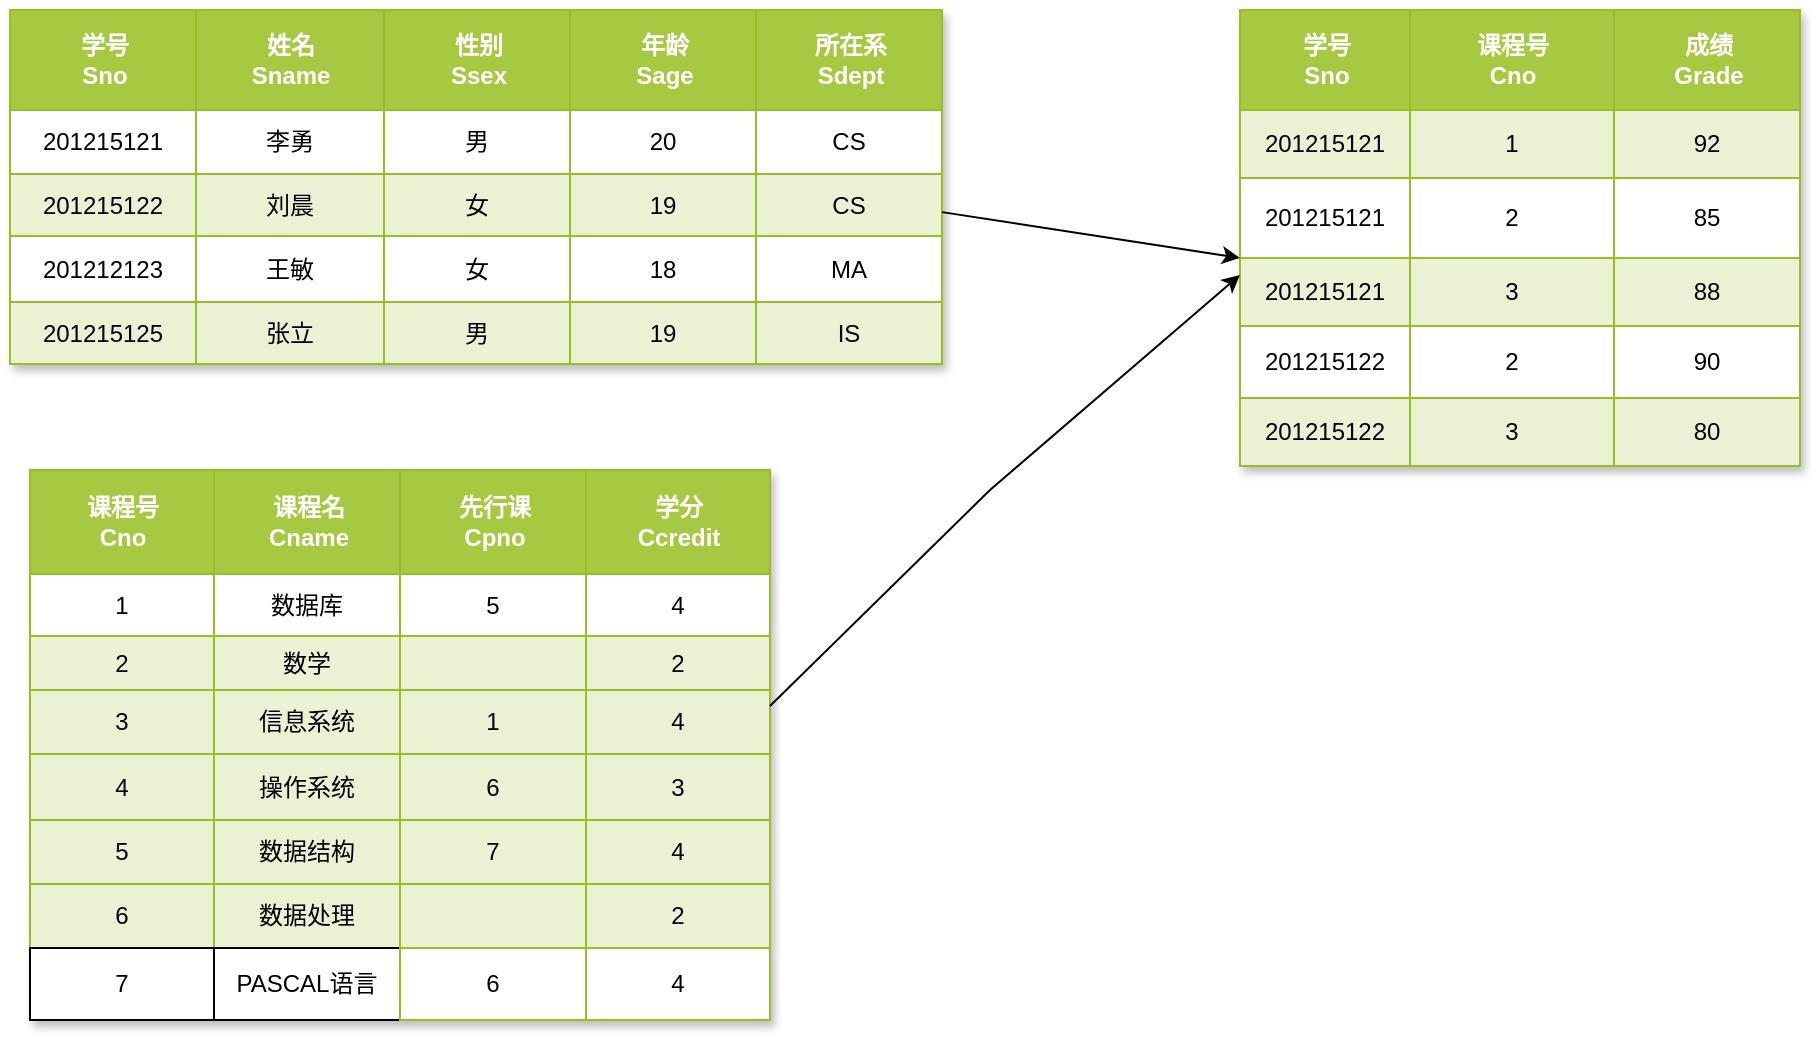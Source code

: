 <mxfile version="20.8.23" type="github">
  <diagram id="R2lEEEUBdFMjLlhIrx00" name="Page-1">
    <mxGraphModel dx="1688" dy="560" grid="1" gridSize="10" guides="1" tooltips="1" connect="1" arrows="1" fold="1" page="1" pageScale="1" pageWidth="850" pageHeight="1100" math="0" shadow="0" extFonts="Permanent Marker^https://fonts.googleapis.com/css?family=Permanent+Marker">
      <root>
        <mxCell id="0" />
        <mxCell id="1" parent="0" />
        <mxCell id="wW7LY3y4CDmuFLGHlZAy-274" value="Assets" style="childLayout=tableLayout;recursiveResize=0;strokeColor=#98bf21;fillColor=#A7C942;shadow=1;" vertex="1" parent="1">
          <mxGeometry x="-330" y="100" width="466" height="177" as="geometry" />
        </mxCell>
        <mxCell id="wW7LY3y4CDmuFLGHlZAy-275" style="shape=tableRow;horizontal=0;startSize=0;swimlaneHead=0;swimlaneBody=0;top=0;left=0;bottom=0;right=0;dropTarget=0;collapsible=0;recursiveResize=0;expand=0;fontStyle=0;strokeColor=inherit;fillColor=#ffffff;" vertex="1" parent="wW7LY3y4CDmuFLGHlZAy-274">
          <mxGeometry width="466" height="50" as="geometry" />
        </mxCell>
        <mxCell id="wW7LY3y4CDmuFLGHlZAy-276" value="学号&lt;br&gt;Sno" style="connectable=0;recursiveResize=0;strokeColor=inherit;fillColor=#A7C942;align=center;fontStyle=1;fontColor=#FFFFFF;html=1;" vertex="1" parent="wW7LY3y4CDmuFLGHlZAy-275">
          <mxGeometry width="93" height="50" as="geometry">
            <mxRectangle width="93" height="50" as="alternateBounds" />
          </mxGeometry>
        </mxCell>
        <mxCell id="wW7LY3y4CDmuFLGHlZAy-277" value="姓名&lt;br&gt;Sname" style="connectable=0;recursiveResize=0;strokeColor=inherit;fillColor=#A7C942;align=center;fontStyle=1;fontColor=#FFFFFF;html=1;" vertex="1" parent="wW7LY3y4CDmuFLGHlZAy-275">
          <mxGeometry x="93" width="94" height="50" as="geometry">
            <mxRectangle width="94" height="50" as="alternateBounds" />
          </mxGeometry>
        </mxCell>
        <mxCell id="wW7LY3y4CDmuFLGHlZAy-278" value="性别&lt;br&gt;Ssex" style="connectable=0;recursiveResize=0;strokeColor=inherit;fillColor=#A7C942;align=center;fontStyle=1;fontColor=#FFFFFF;html=1;" vertex="1" parent="wW7LY3y4CDmuFLGHlZAy-275">
          <mxGeometry x="187" width="93" height="50" as="geometry">
            <mxRectangle width="93" height="50" as="alternateBounds" />
          </mxGeometry>
        </mxCell>
        <mxCell id="wW7LY3y4CDmuFLGHlZAy-295" value="年龄&lt;br&gt;Sage" style="connectable=0;recursiveResize=0;strokeColor=inherit;fillColor=#A7C942;align=center;fontStyle=1;fontColor=#FFFFFF;html=1;" vertex="1" parent="wW7LY3y4CDmuFLGHlZAy-275">
          <mxGeometry x="280" width="93" height="50" as="geometry">
            <mxRectangle width="93" height="50" as="alternateBounds" />
          </mxGeometry>
        </mxCell>
        <mxCell id="wW7LY3y4CDmuFLGHlZAy-300" value="所在系&lt;br&gt;Sdept" style="connectable=0;recursiveResize=0;strokeColor=inherit;fillColor=#A7C942;align=center;fontStyle=1;fontColor=#FFFFFF;html=1;" vertex="1" parent="wW7LY3y4CDmuFLGHlZAy-275">
          <mxGeometry x="373" width="93" height="50" as="geometry">
            <mxRectangle width="93" height="50" as="alternateBounds" />
          </mxGeometry>
        </mxCell>
        <mxCell id="wW7LY3y4CDmuFLGHlZAy-279" value="" style="shape=tableRow;horizontal=0;startSize=0;swimlaneHead=0;swimlaneBody=0;top=0;left=0;bottom=0;right=0;dropTarget=0;collapsible=0;recursiveResize=0;expand=0;fontStyle=0;strokeColor=inherit;fillColor=#ffffff;" vertex="1" parent="wW7LY3y4CDmuFLGHlZAy-274">
          <mxGeometry y="50" width="466" height="32" as="geometry" />
        </mxCell>
        <mxCell id="wW7LY3y4CDmuFLGHlZAy-280" value="201215121" style="connectable=0;recursiveResize=0;strokeColor=inherit;fillColor=inherit;align=center;whiteSpace=wrap;html=1;" vertex="1" parent="wW7LY3y4CDmuFLGHlZAy-279">
          <mxGeometry width="93" height="32" as="geometry">
            <mxRectangle width="93" height="32" as="alternateBounds" />
          </mxGeometry>
        </mxCell>
        <mxCell id="wW7LY3y4CDmuFLGHlZAy-281" value="李勇" style="connectable=0;recursiveResize=0;strokeColor=inherit;fillColor=inherit;align=center;whiteSpace=wrap;html=1;" vertex="1" parent="wW7LY3y4CDmuFLGHlZAy-279">
          <mxGeometry x="93" width="94" height="32" as="geometry">
            <mxRectangle width="94" height="32" as="alternateBounds" />
          </mxGeometry>
        </mxCell>
        <mxCell id="wW7LY3y4CDmuFLGHlZAy-282" value="男" style="connectable=0;recursiveResize=0;strokeColor=inherit;fillColor=inherit;align=center;whiteSpace=wrap;html=1;" vertex="1" parent="wW7LY3y4CDmuFLGHlZAy-279">
          <mxGeometry x="187" width="93" height="32" as="geometry">
            <mxRectangle width="93" height="32" as="alternateBounds" />
          </mxGeometry>
        </mxCell>
        <mxCell id="wW7LY3y4CDmuFLGHlZAy-296" value="20" style="connectable=0;recursiveResize=0;strokeColor=inherit;fillColor=inherit;align=center;whiteSpace=wrap;html=1;" vertex="1" parent="wW7LY3y4CDmuFLGHlZAy-279">
          <mxGeometry x="280" width="93" height="32" as="geometry">
            <mxRectangle width="93" height="32" as="alternateBounds" />
          </mxGeometry>
        </mxCell>
        <mxCell id="wW7LY3y4CDmuFLGHlZAy-301" value="CS" style="connectable=0;recursiveResize=0;strokeColor=inherit;fillColor=inherit;align=center;whiteSpace=wrap;html=1;" vertex="1" parent="wW7LY3y4CDmuFLGHlZAy-279">
          <mxGeometry x="373" width="93" height="32" as="geometry">
            <mxRectangle width="93" height="32" as="alternateBounds" />
          </mxGeometry>
        </mxCell>
        <mxCell id="wW7LY3y4CDmuFLGHlZAy-283" value="" style="shape=tableRow;horizontal=0;startSize=0;swimlaneHead=0;swimlaneBody=0;top=0;left=0;bottom=0;right=0;dropTarget=0;collapsible=0;recursiveResize=0;expand=0;fontStyle=1;strokeColor=inherit;fillColor=#EAF2D3;" vertex="1" parent="wW7LY3y4CDmuFLGHlZAy-274">
          <mxGeometry y="82" width="466" height="31" as="geometry" />
        </mxCell>
        <mxCell id="wW7LY3y4CDmuFLGHlZAy-284" value="201215122" style="connectable=0;recursiveResize=0;strokeColor=inherit;fillColor=inherit;whiteSpace=wrap;html=1;" vertex="1" parent="wW7LY3y4CDmuFLGHlZAy-283">
          <mxGeometry width="93" height="31" as="geometry">
            <mxRectangle width="93" height="31" as="alternateBounds" />
          </mxGeometry>
        </mxCell>
        <mxCell id="wW7LY3y4CDmuFLGHlZAy-285" value="刘晨" style="connectable=0;recursiveResize=0;strokeColor=inherit;fillColor=inherit;whiteSpace=wrap;html=1;" vertex="1" parent="wW7LY3y4CDmuFLGHlZAy-283">
          <mxGeometry x="93" width="94" height="31" as="geometry">
            <mxRectangle width="94" height="31" as="alternateBounds" />
          </mxGeometry>
        </mxCell>
        <mxCell id="wW7LY3y4CDmuFLGHlZAy-286" value="女" style="connectable=0;recursiveResize=0;strokeColor=inherit;fillColor=inherit;whiteSpace=wrap;html=1;" vertex="1" parent="wW7LY3y4CDmuFLGHlZAy-283">
          <mxGeometry x="187" width="93" height="31" as="geometry">
            <mxRectangle width="93" height="31" as="alternateBounds" />
          </mxGeometry>
        </mxCell>
        <mxCell id="wW7LY3y4CDmuFLGHlZAy-297" value="19" style="connectable=0;recursiveResize=0;strokeColor=inherit;fillColor=inherit;whiteSpace=wrap;html=1;" vertex="1" parent="wW7LY3y4CDmuFLGHlZAy-283">
          <mxGeometry x="280" width="93" height="31" as="geometry">
            <mxRectangle width="93" height="31" as="alternateBounds" />
          </mxGeometry>
        </mxCell>
        <mxCell id="wW7LY3y4CDmuFLGHlZAy-302" value="CS" style="connectable=0;recursiveResize=0;strokeColor=inherit;fillColor=inherit;whiteSpace=wrap;html=1;" vertex="1" parent="wW7LY3y4CDmuFLGHlZAy-283">
          <mxGeometry x="373" width="93" height="31" as="geometry">
            <mxRectangle width="93" height="31" as="alternateBounds" />
          </mxGeometry>
        </mxCell>
        <mxCell id="wW7LY3y4CDmuFLGHlZAy-287" value="" style="shape=tableRow;horizontal=0;startSize=0;swimlaneHead=0;swimlaneBody=0;top=0;left=0;bottom=0;right=0;dropTarget=0;collapsible=0;recursiveResize=0;expand=0;fontStyle=0;strokeColor=inherit;fillColor=#ffffff;" vertex="1" parent="wW7LY3y4CDmuFLGHlZAy-274">
          <mxGeometry y="113" width="466" height="33" as="geometry" />
        </mxCell>
        <mxCell id="wW7LY3y4CDmuFLGHlZAy-288" value="201212123" style="connectable=0;recursiveResize=0;strokeColor=inherit;fillColor=inherit;fontStyle=0;align=center;whiteSpace=wrap;html=1;" vertex="1" parent="wW7LY3y4CDmuFLGHlZAy-287">
          <mxGeometry width="93" height="33" as="geometry">
            <mxRectangle width="93" height="33" as="alternateBounds" />
          </mxGeometry>
        </mxCell>
        <mxCell id="wW7LY3y4CDmuFLGHlZAy-289" value="王敏" style="connectable=0;recursiveResize=0;strokeColor=inherit;fillColor=inherit;fontStyle=0;align=center;whiteSpace=wrap;html=1;" vertex="1" parent="wW7LY3y4CDmuFLGHlZAy-287">
          <mxGeometry x="93" width="94" height="33" as="geometry">
            <mxRectangle width="94" height="33" as="alternateBounds" />
          </mxGeometry>
        </mxCell>
        <mxCell id="wW7LY3y4CDmuFLGHlZAy-290" value="女" style="connectable=0;recursiveResize=0;strokeColor=inherit;fillColor=inherit;fontStyle=0;align=center;whiteSpace=wrap;html=1;" vertex="1" parent="wW7LY3y4CDmuFLGHlZAy-287">
          <mxGeometry x="187" width="93" height="33" as="geometry">
            <mxRectangle width="93" height="33" as="alternateBounds" />
          </mxGeometry>
        </mxCell>
        <mxCell id="wW7LY3y4CDmuFLGHlZAy-298" value="18" style="connectable=0;recursiveResize=0;strokeColor=inherit;fillColor=inherit;fontStyle=0;align=center;whiteSpace=wrap;html=1;" vertex="1" parent="wW7LY3y4CDmuFLGHlZAy-287">
          <mxGeometry x="280" width="93" height="33" as="geometry">
            <mxRectangle width="93" height="33" as="alternateBounds" />
          </mxGeometry>
        </mxCell>
        <mxCell id="wW7LY3y4CDmuFLGHlZAy-303" value="MA" style="connectable=0;recursiveResize=0;strokeColor=inherit;fillColor=inherit;fontStyle=0;align=center;whiteSpace=wrap;html=1;" vertex="1" parent="wW7LY3y4CDmuFLGHlZAy-287">
          <mxGeometry x="373" width="93" height="33" as="geometry">
            <mxRectangle width="93" height="33" as="alternateBounds" />
          </mxGeometry>
        </mxCell>
        <mxCell id="wW7LY3y4CDmuFLGHlZAy-291" value="" style="shape=tableRow;horizontal=0;startSize=0;swimlaneHead=0;swimlaneBody=0;top=0;left=0;bottom=0;right=0;dropTarget=0;collapsible=0;recursiveResize=0;expand=0;fontStyle=1;strokeColor=inherit;fillColor=#EAF2D3;" vertex="1" parent="wW7LY3y4CDmuFLGHlZAy-274">
          <mxGeometry y="146" width="466" height="31" as="geometry" />
        </mxCell>
        <mxCell id="wW7LY3y4CDmuFLGHlZAy-292" value="201215125" style="connectable=0;recursiveResize=0;strokeColor=inherit;fillColor=inherit;whiteSpace=wrap;html=1;" vertex="1" parent="wW7LY3y4CDmuFLGHlZAy-291">
          <mxGeometry width="93" height="31" as="geometry">
            <mxRectangle width="93" height="31" as="alternateBounds" />
          </mxGeometry>
        </mxCell>
        <mxCell id="wW7LY3y4CDmuFLGHlZAy-293" value="张立" style="connectable=0;recursiveResize=0;strokeColor=inherit;fillColor=inherit;whiteSpace=wrap;html=1;" vertex="1" parent="wW7LY3y4CDmuFLGHlZAy-291">
          <mxGeometry x="93" width="94" height="31" as="geometry">
            <mxRectangle width="94" height="31" as="alternateBounds" />
          </mxGeometry>
        </mxCell>
        <mxCell id="wW7LY3y4CDmuFLGHlZAy-294" value="男" style="connectable=0;recursiveResize=0;strokeColor=inherit;fillColor=inherit;whiteSpace=wrap;html=1;" vertex="1" parent="wW7LY3y4CDmuFLGHlZAy-291">
          <mxGeometry x="187" width="93" height="31" as="geometry">
            <mxRectangle width="93" height="31" as="alternateBounds" />
          </mxGeometry>
        </mxCell>
        <mxCell id="wW7LY3y4CDmuFLGHlZAy-299" value="19" style="connectable=0;recursiveResize=0;strokeColor=inherit;fillColor=inherit;whiteSpace=wrap;html=1;" vertex="1" parent="wW7LY3y4CDmuFLGHlZAy-291">
          <mxGeometry x="280" width="93" height="31" as="geometry">
            <mxRectangle width="93" height="31" as="alternateBounds" />
          </mxGeometry>
        </mxCell>
        <mxCell id="wW7LY3y4CDmuFLGHlZAy-304" value="IS" style="connectable=0;recursiveResize=0;strokeColor=inherit;fillColor=inherit;whiteSpace=wrap;html=1;" vertex="1" parent="wW7LY3y4CDmuFLGHlZAy-291">
          <mxGeometry x="373" width="93" height="31" as="geometry">
            <mxRectangle width="93" height="31" as="alternateBounds" />
          </mxGeometry>
        </mxCell>
        <mxCell id="wW7LY3y4CDmuFLGHlZAy-363" value="Assets" style="childLayout=tableLayout;recursiveResize=0;strokeColor=#98bf21;fillColor=#A7C942;shadow=1;" vertex="1" parent="1">
          <mxGeometry x="285" y="100" width="280" height="228" as="geometry" />
        </mxCell>
        <mxCell id="wW7LY3y4CDmuFLGHlZAy-364" style="shape=tableRow;horizontal=0;startSize=0;swimlaneHead=0;swimlaneBody=0;top=0;left=0;bottom=0;right=0;dropTarget=0;collapsible=0;recursiveResize=0;expand=0;fontStyle=0;strokeColor=inherit;fillColor=#ffffff;" vertex="1" parent="wW7LY3y4CDmuFLGHlZAy-363">
          <mxGeometry width="280" height="50" as="geometry" />
        </mxCell>
        <mxCell id="wW7LY3y4CDmuFLGHlZAy-365" value="学号&lt;br&gt;Sno" style="connectable=0;recursiveResize=0;strokeColor=inherit;fillColor=#A7C942;align=center;fontStyle=1;fontColor=#FFFFFF;html=1;" vertex="1" parent="wW7LY3y4CDmuFLGHlZAy-364">
          <mxGeometry width="85" height="50" as="geometry">
            <mxRectangle width="85" height="50" as="alternateBounds" />
          </mxGeometry>
        </mxCell>
        <mxCell id="wW7LY3y4CDmuFLGHlZAy-366" value="课程号&lt;br&gt;Cno" style="connectable=0;recursiveResize=0;strokeColor=inherit;fillColor=#A7C942;align=center;fontStyle=1;fontColor=#FFFFFF;html=1;" vertex="1" parent="wW7LY3y4CDmuFLGHlZAy-364">
          <mxGeometry x="85" width="102" height="50" as="geometry">
            <mxRectangle width="102" height="50" as="alternateBounds" />
          </mxGeometry>
        </mxCell>
        <mxCell id="wW7LY3y4CDmuFLGHlZAy-367" value="成绩&lt;br&gt;Grade" style="connectable=0;recursiveResize=0;strokeColor=inherit;fillColor=#A7C942;align=center;fontStyle=1;fontColor=#FFFFFF;html=1;" vertex="1" parent="wW7LY3y4CDmuFLGHlZAy-364">
          <mxGeometry x="187" width="93" height="50" as="geometry">
            <mxRectangle width="93" height="50" as="alternateBounds" />
          </mxGeometry>
        </mxCell>
        <mxCell id="wW7LY3y4CDmuFLGHlZAy-384" style="shape=tableRow;horizontal=0;startSize=0;swimlaneHead=0;swimlaneBody=0;top=0;left=0;bottom=0;right=0;dropTarget=0;collapsible=0;recursiveResize=0;expand=0;fontStyle=1;strokeColor=inherit;fillColor=#EAF2D3;" vertex="1" parent="wW7LY3y4CDmuFLGHlZAy-363">
          <mxGeometry y="50" width="280" height="34" as="geometry" />
        </mxCell>
        <mxCell id="wW7LY3y4CDmuFLGHlZAy-385" value="201215121" style="connectable=0;recursiveResize=0;strokeColor=inherit;fillColor=inherit;whiteSpace=wrap;html=1;" vertex="1" parent="wW7LY3y4CDmuFLGHlZAy-384">
          <mxGeometry width="85" height="34" as="geometry">
            <mxRectangle width="85" height="34" as="alternateBounds" />
          </mxGeometry>
        </mxCell>
        <mxCell id="wW7LY3y4CDmuFLGHlZAy-386" value="1" style="connectable=0;recursiveResize=0;strokeColor=inherit;fillColor=inherit;whiteSpace=wrap;html=1;" vertex="1" parent="wW7LY3y4CDmuFLGHlZAy-384">
          <mxGeometry x="85" width="102" height="34" as="geometry">
            <mxRectangle width="102" height="34" as="alternateBounds" />
          </mxGeometry>
        </mxCell>
        <mxCell id="wW7LY3y4CDmuFLGHlZAy-387" value="92" style="connectable=0;recursiveResize=0;strokeColor=inherit;fillColor=inherit;whiteSpace=wrap;html=1;" vertex="1" parent="wW7LY3y4CDmuFLGHlZAy-384">
          <mxGeometry x="187" width="93" height="34" as="geometry">
            <mxRectangle width="93" height="34" as="alternateBounds" />
          </mxGeometry>
        </mxCell>
        <mxCell id="wW7LY3y4CDmuFLGHlZAy-368" value="" style="shape=tableRow;horizontal=0;startSize=0;swimlaneHead=0;swimlaneBody=0;top=0;left=0;bottom=0;right=0;dropTarget=0;collapsible=0;recursiveResize=0;expand=0;fontStyle=0;strokeColor=inherit;fillColor=#ffffff;" vertex="1" parent="wW7LY3y4CDmuFLGHlZAy-363">
          <mxGeometry y="84" width="280" height="40" as="geometry" />
        </mxCell>
        <mxCell id="wW7LY3y4CDmuFLGHlZAy-369" value="201215121" style="connectable=0;recursiveResize=0;strokeColor=inherit;fillColor=inherit;align=center;whiteSpace=wrap;html=1;" vertex="1" parent="wW7LY3y4CDmuFLGHlZAy-368">
          <mxGeometry width="85" height="40" as="geometry">
            <mxRectangle width="85" height="40" as="alternateBounds" />
          </mxGeometry>
        </mxCell>
        <mxCell id="wW7LY3y4CDmuFLGHlZAy-370" value="2" style="connectable=0;recursiveResize=0;strokeColor=inherit;fillColor=inherit;align=center;whiteSpace=wrap;html=1;" vertex="1" parent="wW7LY3y4CDmuFLGHlZAy-368">
          <mxGeometry x="85" width="102" height="40" as="geometry">
            <mxRectangle width="102" height="40" as="alternateBounds" />
          </mxGeometry>
        </mxCell>
        <mxCell id="wW7LY3y4CDmuFLGHlZAy-371" value="85" style="connectable=0;recursiveResize=0;strokeColor=inherit;fillColor=inherit;align=center;whiteSpace=wrap;html=1;" vertex="1" parent="wW7LY3y4CDmuFLGHlZAy-368">
          <mxGeometry x="187" width="93" height="40" as="geometry">
            <mxRectangle width="93" height="40" as="alternateBounds" />
          </mxGeometry>
        </mxCell>
        <mxCell id="wW7LY3y4CDmuFLGHlZAy-380" value="" style="shape=tableRow;horizontal=0;startSize=0;swimlaneHead=0;swimlaneBody=0;top=0;left=0;bottom=0;right=0;dropTarget=0;collapsible=0;recursiveResize=0;expand=0;fontStyle=1;strokeColor=inherit;fillColor=#EAF2D3;" vertex="1" parent="wW7LY3y4CDmuFLGHlZAy-363">
          <mxGeometry y="124" width="280" height="34" as="geometry" />
        </mxCell>
        <mxCell id="wW7LY3y4CDmuFLGHlZAy-381" value="201215121" style="connectable=0;recursiveResize=0;strokeColor=inherit;fillColor=inherit;whiteSpace=wrap;html=1;" vertex="1" parent="wW7LY3y4CDmuFLGHlZAy-380">
          <mxGeometry width="85" height="34" as="geometry">
            <mxRectangle width="85" height="34" as="alternateBounds" />
          </mxGeometry>
        </mxCell>
        <mxCell id="wW7LY3y4CDmuFLGHlZAy-382" value="3" style="connectable=0;recursiveResize=0;strokeColor=inherit;fillColor=inherit;whiteSpace=wrap;html=1;" vertex="1" parent="wW7LY3y4CDmuFLGHlZAy-380">
          <mxGeometry x="85" width="102" height="34" as="geometry">
            <mxRectangle width="102" height="34" as="alternateBounds" />
          </mxGeometry>
        </mxCell>
        <mxCell id="wW7LY3y4CDmuFLGHlZAy-383" value="88" style="connectable=0;recursiveResize=0;strokeColor=inherit;fillColor=inherit;whiteSpace=wrap;html=1;" vertex="1" parent="wW7LY3y4CDmuFLGHlZAy-380">
          <mxGeometry x="187" width="93" height="34" as="geometry">
            <mxRectangle width="93" height="34" as="alternateBounds" />
          </mxGeometry>
        </mxCell>
        <mxCell id="wW7LY3y4CDmuFLGHlZAy-376" value="" style="shape=tableRow;horizontal=0;startSize=0;swimlaneHead=0;swimlaneBody=0;top=0;left=0;bottom=0;right=0;dropTarget=0;collapsible=0;recursiveResize=0;expand=0;fontStyle=0;strokeColor=inherit;fillColor=#ffffff;" vertex="1" parent="wW7LY3y4CDmuFLGHlZAy-363">
          <mxGeometry y="158" width="280" height="36" as="geometry" />
        </mxCell>
        <mxCell id="wW7LY3y4CDmuFLGHlZAy-377" value="201215122" style="connectable=0;recursiveResize=0;strokeColor=inherit;fillColor=inherit;fontStyle=0;align=center;whiteSpace=wrap;html=1;" vertex="1" parent="wW7LY3y4CDmuFLGHlZAy-376">
          <mxGeometry width="85" height="36" as="geometry">
            <mxRectangle width="85" height="36" as="alternateBounds" />
          </mxGeometry>
        </mxCell>
        <mxCell id="wW7LY3y4CDmuFLGHlZAy-378" value="2" style="connectable=0;recursiveResize=0;strokeColor=inherit;fillColor=inherit;fontStyle=0;align=center;whiteSpace=wrap;html=1;" vertex="1" parent="wW7LY3y4CDmuFLGHlZAy-376">
          <mxGeometry x="85" width="102" height="36" as="geometry">
            <mxRectangle width="102" height="36" as="alternateBounds" />
          </mxGeometry>
        </mxCell>
        <mxCell id="wW7LY3y4CDmuFLGHlZAy-379" value="90" style="connectable=0;recursiveResize=0;strokeColor=inherit;fillColor=inherit;fontStyle=0;align=center;whiteSpace=wrap;html=1;" vertex="1" parent="wW7LY3y4CDmuFLGHlZAy-376">
          <mxGeometry x="187" width="93" height="36" as="geometry">
            <mxRectangle width="93" height="36" as="alternateBounds" />
          </mxGeometry>
        </mxCell>
        <mxCell id="wW7LY3y4CDmuFLGHlZAy-372" value="" style="shape=tableRow;horizontal=0;startSize=0;swimlaneHead=0;swimlaneBody=0;top=0;left=0;bottom=0;right=0;dropTarget=0;collapsible=0;recursiveResize=0;expand=0;fontStyle=1;strokeColor=inherit;fillColor=#EAF2D3;" vertex="1" parent="wW7LY3y4CDmuFLGHlZAy-363">
          <mxGeometry y="194" width="280" height="34" as="geometry" />
        </mxCell>
        <mxCell id="wW7LY3y4CDmuFLGHlZAy-373" value="201215122" style="connectable=0;recursiveResize=0;strokeColor=inherit;fillColor=inherit;whiteSpace=wrap;html=1;" vertex="1" parent="wW7LY3y4CDmuFLGHlZAy-372">
          <mxGeometry width="85" height="34" as="geometry">
            <mxRectangle width="85" height="34" as="alternateBounds" />
          </mxGeometry>
        </mxCell>
        <mxCell id="wW7LY3y4CDmuFLGHlZAy-374" value="3" style="connectable=0;recursiveResize=0;strokeColor=inherit;fillColor=inherit;whiteSpace=wrap;html=1;" vertex="1" parent="wW7LY3y4CDmuFLGHlZAy-372">
          <mxGeometry x="85" width="102" height="34" as="geometry">
            <mxRectangle width="102" height="34" as="alternateBounds" />
          </mxGeometry>
        </mxCell>
        <mxCell id="wW7LY3y4CDmuFLGHlZAy-375" value="80" style="connectable=0;recursiveResize=0;strokeColor=inherit;fillColor=inherit;whiteSpace=wrap;html=1;" vertex="1" parent="wW7LY3y4CDmuFLGHlZAy-372">
          <mxGeometry x="187" width="93" height="34" as="geometry">
            <mxRectangle width="93" height="34" as="alternateBounds" />
          </mxGeometry>
        </mxCell>
        <mxCell id="wW7LY3y4CDmuFLGHlZAy-388" value="Assets" style="childLayout=tableLayout;recursiveResize=0;strokeColor=#98bf21;fillColor=#A7C942;shadow=1;" vertex="1" parent="1">
          <mxGeometry x="-320" y="330" width="370" height="275" as="geometry" />
        </mxCell>
        <mxCell id="wW7LY3y4CDmuFLGHlZAy-389" style="shape=tableRow;horizontal=0;startSize=0;swimlaneHead=0;swimlaneBody=0;top=0;left=0;bottom=0;right=0;dropTarget=0;collapsible=0;recursiveResize=0;expand=0;fontStyle=0;strokeColor=inherit;fillColor=#ffffff;" vertex="1" parent="wW7LY3y4CDmuFLGHlZAy-388">
          <mxGeometry width="370" height="52" as="geometry" />
        </mxCell>
        <mxCell id="wW7LY3y4CDmuFLGHlZAy-390" value="课程号&lt;br&gt;Cno" style="connectable=0;recursiveResize=0;strokeColor=inherit;fillColor=#A7C942;align=center;fontStyle=1;fontColor=#FFFFFF;html=1;" vertex="1" parent="wW7LY3y4CDmuFLGHlZAy-389">
          <mxGeometry width="92" height="52" as="geometry">
            <mxRectangle width="92" height="52" as="alternateBounds" />
          </mxGeometry>
        </mxCell>
        <mxCell id="wW7LY3y4CDmuFLGHlZAy-391" value="课程名&lt;br&gt;Cname" style="connectable=0;recursiveResize=0;strokeColor=inherit;fillColor=#A7C942;align=center;fontStyle=1;fontColor=#FFFFFF;html=1;" vertex="1" parent="wW7LY3y4CDmuFLGHlZAy-389">
          <mxGeometry x="92" width="93" height="52" as="geometry">
            <mxRectangle width="93" height="52" as="alternateBounds" />
          </mxGeometry>
        </mxCell>
        <mxCell id="wW7LY3y4CDmuFLGHlZAy-392" value="先行课&lt;br&gt;Cpno" style="connectable=0;recursiveResize=0;strokeColor=inherit;fillColor=#A7C942;align=center;fontStyle=1;fontColor=#FFFFFF;html=1;" vertex="1" parent="wW7LY3y4CDmuFLGHlZAy-389">
          <mxGeometry x="185" width="93" height="52" as="geometry">
            <mxRectangle width="93" height="52" as="alternateBounds" />
          </mxGeometry>
        </mxCell>
        <mxCell id="wW7LY3y4CDmuFLGHlZAy-409" value="学分&lt;br&gt;Ccredit" style="connectable=0;recursiveResize=0;strokeColor=inherit;fillColor=#A7C942;align=center;fontStyle=1;fontColor=#FFFFFF;html=1;" vertex="1" parent="wW7LY3y4CDmuFLGHlZAy-389">
          <mxGeometry x="278" width="92" height="52" as="geometry">
            <mxRectangle width="92" height="52" as="alternateBounds" />
          </mxGeometry>
        </mxCell>
        <mxCell id="wW7LY3y4CDmuFLGHlZAy-393" value="" style="shape=tableRow;horizontal=0;startSize=0;swimlaneHead=0;swimlaneBody=0;top=0;left=0;bottom=0;right=0;dropTarget=0;collapsible=0;recursiveResize=0;expand=0;fontStyle=0;strokeColor=inherit;fillColor=#ffffff;" vertex="1" parent="wW7LY3y4CDmuFLGHlZAy-388">
          <mxGeometry y="52" width="370" height="31" as="geometry" />
        </mxCell>
        <mxCell id="wW7LY3y4CDmuFLGHlZAy-394" value="1" style="connectable=0;recursiveResize=0;strokeColor=inherit;fillColor=inherit;align=center;whiteSpace=wrap;html=1;" vertex="1" parent="wW7LY3y4CDmuFLGHlZAy-393">
          <mxGeometry width="92" height="31" as="geometry">
            <mxRectangle width="92" height="31" as="alternateBounds" />
          </mxGeometry>
        </mxCell>
        <mxCell id="wW7LY3y4CDmuFLGHlZAy-395" value="数据库" style="connectable=0;recursiveResize=0;strokeColor=inherit;fillColor=inherit;align=center;whiteSpace=wrap;html=1;" vertex="1" parent="wW7LY3y4CDmuFLGHlZAy-393">
          <mxGeometry x="92" width="93" height="31" as="geometry">
            <mxRectangle width="93" height="31" as="alternateBounds" />
          </mxGeometry>
        </mxCell>
        <mxCell id="wW7LY3y4CDmuFLGHlZAy-396" value="5" style="connectable=0;recursiveResize=0;strokeColor=inherit;fillColor=inherit;align=center;whiteSpace=wrap;html=1;" vertex="1" parent="wW7LY3y4CDmuFLGHlZAy-393">
          <mxGeometry x="185" width="93" height="31" as="geometry">
            <mxRectangle width="93" height="31" as="alternateBounds" />
          </mxGeometry>
        </mxCell>
        <mxCell id="wW7LY3y4CDmuFLGHlZAy-410" value="4" style="connectable=0;recursiveResize=0;strokeColor=inherit;fillColor=inherit;align=center;whiteSpace=wrap;html=1;" vertex="1" parent="wW7LY3y4CDmuFLGHlZAy-393">
          <mxGeometry x="278" width="92" height="31" as="geometry">
            <mxRectangle width="92" height="31" as="alternateBounds" />
          </mxGeometry>
        </mxCell>
        <mxCell id="wW7LY3y4CDmuFLGHlZAy-397" value="" style="shape=tableRow;horizontal=0;startSize=0;swimlaneHead=0;swimlaneBody=0;top=0;left=0;bottom=0;right=0;dropTarget=0;collapsible=0;recursiveResize=0;expand=0;fontStyle=1;strokeColor=inherit;fillColor=#EAF2D3;" vertex="1" parent="wW7LY3y4CDmuFLGHlZAy-388">
          <mxGeometry y="83" width="370" height="27" as="geometry" />
        </mxCell>
        <mxCell id="wW7LY3y4CDmuFLGHlZAy-398" value="2" style="connectable=0;recursiveResize=0;strokeColor=inherit;fillColor=inherit;whiteSpace=wrap;html=1;" vertex="1" parent="wW7LY3y4CDmuFLGHlZAy-397">
          <mxGeometry width="92" height="27" as="geometry">
            <mxRectangle width="92" height="27" as="alternateBounds" />
          </mxGeometry>
        </mxCell>
        <mxCell id="wW7LY3y4CDmuFLGHlZAy-399" value="数学" style="connectable=0;recursiveResize=0;strokeColor=inherit;fillColor=inherit;whiteSpace=wrap;html=1;" vertex="1" parent="wW7LY3y4CDmuFLGHlZAy-397">
          <mxGeometry x="92" width="93" height="27" as="geometry">
            <mxRectangle width="93" height="27" as="alternateBounds" />
          </mxGeometry>
        </mxCell>
        <mxCell id="wW7LY3y4CDmuFLGHlZAy-400" value="" style="connectable=0;recursiveResize=0;strokeColor=inherit;fillColor=inherit;whiteSpace=wrap;html=1;" vertex="1" parent="wW7LY3y4CDmuFLGHlZAy-397">
          <mxGeometry x="185" width="93" height="27" as="geometry">
            <mxRectangle width="93" height="27" as="alternateBounds" />
          </mxGeometry>
        </mxCell>
        <mxCell id="wW7LY3y4CDmuFLGHlZAy-411" value="2" style="connectable=0;recursiveResize=0;strokeColor=inherit;fillColor=inherit;whiteSpace=wrap;html=1;" vertex="1" parent="wW7LY3y4CDmuFLGHlZAy-397">
          <mxGeometry x="278" width="92" height="27" as="geometry">
            <mxRectangle width="92" height="27" as="alternateBounds" />
          </mxGeometry>
        </mxCell>
        <mxCell id="wW7LY3y4CDmuFLGHlZAy-424" style="shape=tableRow;horizontal=0;startSize=0;swimlaneHead=0;swimlaneBody=0;top=0;left=0;bottom=0;right=0;dropTarget=0;collapsible=0;recursiveResize=0;expand=0;fontStyle=1;strokeColor=inherit;fillColor=#EAF2D3;" vertex="1" parent="wW7LY3y4CDmuFLGHlZAy-388">
          <mxGeometry y="110" width="370" height="32" as="geometry" />
        </mxCell>
        <mxCell id="wW7LY3y4CDmuFLGHlZAy-425" value="3" style="connectable=0;recursiveResize=0;strokeColor=inherit;fillColor=inherit;whiteSpace=wrap;html=1;" vertex="1" parent="wW7LY3y4CDmuFLGHlZAy-424">
          <mxGeometry width="92" height="32" as="geometry">
            <mxRectangle width="92" height="32" as="alternateBounds" />
          </mxGeometry>
        </mxCell>
        <mxCell id="wW7LY3y4CDmuFLGHlZAy-426" value="信息系统" style="connectable=0;recursiveResize=0;strokeColor=inherit;fillColor=inherit;whiteSpace=wrap;html=1;" vertex="1" parent="wW7LY3y4CDmuFLGHlZAy-424">
          <mxGeometry x="92" width="93" height="32" as="geometry">
            <mxRectangle width="93" height="32" as="alternateBounds" />
          </mxGeometry>
        </mxCell>
        <mxCell id="wW7LY3y4CDmuFLGHlZAy-427" value="1" style="connectable=0;recursiveResize=0;strokeColor=inherit;fillColor=inherit;whiteSpace=wrap;html=1;" vertex="1" parent="wW7LY3y4CDmuFLGHlZAy-424">
          <mxGeometry x="185" width="93" height="32" as="geometry">
            <mxRectangle width="93" height="32" as="alternateBounds" />
          </mxGeometry>
        </mxCell>
        <mxCell id="wW7LY3y4CDmuFLGHlZAy-428" value="4" style="connectable=0;recursiveResize=0;strokeColor=inherit;fillColor=inherit;whiteSpace=wrap;html=1;" vertex="1" parent="wW7LY3y4CDmuFLGHlZAy-424">
          <mxGeometry x="278" width="92" height="32" as="geometry">
            <mxRectangle width="92" height="32" as="alternateBounds" />
          </mxGeometry>
        </mxCell>
        <mxCell id="wW7LY3y4CDmuFLGHlZAy-419" style="shape=tableRow;horizontal=0;startSize=0;swimlaneHead=0;swimlaneBody=0;top=0;left=0;bottom=0;right=0;dropTarget=0;collapsible=0;recursiveResize=0;expand=0;fontStyle=1;strokeColor=inherit;fillColor=#EAF2D3;" vertex="1" parent="wW7LY3y4CDmuFLGHlZAy-388">
          <mxGeometry y="142" width="370" height="33" as="geometry" />
        </mxCell>
        <mxCell id="wW7LY3y4CDmuFLGHlZAy-420" value="4" style="connectable=0;recursiveResize=0;strokeColor=inherit;fillColor=inherit;whiteSpace=wrap;html=1;" vertex="1" parent="wW7LY3y4CDmuFLGHlZAy-419">
          <mxGeometry width="92" height="33" as="geometry">
            <mxRectangle width="92" height="33" as="alternateBounds" />
          </mxGeometry>
        </mxCell>
        <mxCell id="wW7LY3y4CDmuFLGHlZAy-421" value="操作系统" style="connectable=0;recursiveResize=0;strokeColor=inherit;fillColor=inherit;whiteSpace=wrap;html=1;" vertex="1" parent="wW7LY3y4CDmuFLGHlZAy-419">
          <mxGeometry x="92" width="93" height="33" as="geometry">
            <mxRectangle width="93" height="33" as="alternateBounds" />
          </mxGeometry>
        </mxCell>
        <mxCell id="wW7LY3y4CDmuFLGHlZAy-422" value="6" style="connectable=0;recursiveResize=0;strokeColor=inherit;fillColor=inherit;whiteSpace=wrap;html=1;" vertex="1" parent="wW7LY3y4CDmuFLGHlZAy-419">
          <mxGeometry x="185" width="93" height="33" as="geometry">
            <mxRectangle width="93" height="33" as="alternateBounds" />
          </mxGeometry>
        </mxCell>
        <mxCell id="wW7LY3y4CDmuFLGHlZAy-423" value="3" style="connectable=0;recursiveResize=0;strokeColor=inherit;fillColor=inherit;whiteSpace=wrap;html=1;" vertex="1" parent="wW7LY3y4CDmuFLGHlZAy-419">
          <mxGeometry x="278" width="92" height="33" as="geometry">
            <mxRectangle width="92" height="33" as="alternateBounds" />
          </mxGeometry>
        </mxCell>
        <mxCell id="wW7LY3y4CDmuFLGHlZAy-414" style="shape=tableRow;horizontal=0;startSize=0;swimlaneHead=0;swimlaneBody=0;top=0;left=0;bottom=0;right=0;dropTarget=0;collapsible=0;recursiveResize=0;expand=0;fontStyle=1;strokeColor=inherit;fillColor=#EAF2D3;" vertex="1" parent="wW7LY3y4CDmuFLGHlZAy-388">
          <mxGeometry y="175" width="370" height="32" as="geometry" />
        </mxCell>
        <mxCell id="wW7LY3y4CDmuFLGHlZAy-415" value="5" style="connectable=0;recursiveResize=0;strokeColor=inherit;fillColor=inherit;whiteSpace=wrap;html=1;" vertex="1" parent="wW7LY3y4CDmuFLGHlZAy-414">
          <mxGeometry width="92" height="32" as="geometry">
            <mxRectangle width="92" height="32" as="alternateBounds" />
          </mxGeometry>
        </mxCell>
        <mxCell id="wW7LY3y4CDmuFLGHlZAy-416" value="数据结构" style="connectable=0;recursiveResize=0;strokeColor=inherit;fillColor=inherit;whiteSpace=wrap;html=1;" vertex="1" parent="wW7LY3y4CDmuFLGHlZAy-414">
          <mxGeometry x="92" width="93" height="32" as="geometry">
            <mxRectangle width="93" height="32" as="alternateBounds" />
          </mxGeometry>
        </mxCell>
        <mxCell id="wW7LY3y4CDmuFLGHlZAy-417" value="7" style="connectable=0;recursiveResize=0;strokeColor=inherit;fillColor=inherit;whiteSpace=wrap;html=1;" vertex="1" parent="wW7LY3y4CDmuFLGHlZAy-414">
          <mxGeometry x="185" width="93" height="32" as="geometry">
            <mxRectangle width="93" height="32" as="alternateBounds" />
          </mxGeometry>
        </mxCell>
        <mxCell id="wW7LY3y4CDmuFLGHlZAy-418" value="4" style="connectable=0;recursiveResize=0;strokeColor=inherit;fillColor=inherit;whiteSpace=wrap;html=1;" vertex="1" parent="wW7LY3y4CDmuFLGHlZAy-414">
          <mxGeometry x="278" width="92" height="32" as="geometry">
            <mxRectangle width="92" height="32" as="alternateBounds" />
          </mxGeometry>
        </mxCell>
        <mxCell id="wW7LY3y4CDmuFLGHlZAy-405" value="" style="shape=tableRow;horizontal=0;startSize=0;swimlaneHead=0;swimlaneBody=0;top=0;left=0;bottom=0;right=0;dropTarget=0;collapsible=0;recursiveResize=0;expand=0;fontStyle=1;strokeColor=inherit;fillColor=#EAF2D3;" vertex="1" parent="wW7LY3y4CDmuFLGHlZAy-388">
          <mxGeometry y="207" width="370" height="32" as="geometry" />
        </mxCell>
        <mxCell id="wW7LY3y4CDmuFLGHlZAy-406" value="6" style="connectable=0;recursiveResize=0;strokeColor=inherit;fillColor=inherit;whiteSpace=wrap;html=1;" vertex="1" parent="wW7LY3y4CDmuFLGHlZAy-405">
          <mxGeometry width="92" height="32" as="geometry">
            <mxRectangle width="92" height="32" as="alternateBounds" />
          </mxGeometry>
        </mxCell>
        <mxCell id="wW7LY3y4CDmuFLGHlZAy-407" value="数据处理" style="connectable=0;recursiveResize=0;strokeColor=inherit;fillColor=inherit;whiteSpace=wrap;html=1;" vertex="1" parent="wW7LY3y4CDmuFLGHlZAy-405">
          <mxGeometry x="92" width="93" height="32" as="geometry">
            <mxRectangle width="93" height="32" as="alternateBounds" />
          </mxGeometry>
        </mxCell>
        <mxCell id="wW7LY3y4CDmuFLGHlZAy-408" value="" style="connectable=0;recursiveResize=0;strokeColor=inherit;fillColor=inherit;whiteSpace=wrap;html=1;" vertex="1" parent="wW7LY3y4CDmuFLGHlZAy-405">
          <mxGeometry x="185" width="93" height="32" as="geometry">
            <mxRectangle width="93" height="32" as="alternateBounds" />
          </mxGeometry>
        </mxCell>
        <mxCell id="wW7LY3y4CDmuFLGHlZAy-413" value="2" style="connectable=0;recursiveResize=0;strokeColor=inherit;fillColor=inherit;whiteSpace=wrap;html=1;" vertex="1" parent="wW7LY3y4CDmuFLGHlZAy-405">
          <mxGeometry x="278" width="92" height="32" as="geometry">
            <mxRectangle width="92" height="32" as="alternateBounds" />
          </mxGeometry>
        </mxCell>
        <mxCell id="wW7LY3y4CDmuFLGHlZAy-401" value="" style="shape=tableRow;horizontal=0;startSize=0;swimlaneHead=0;swimlaneBody=0;top=0;left=0;bottom=0;right=0;dropTarget=0;collapsible=0;recursiveResize=0;expand=0;fontStyle=0;strokeColor=inherit;fillColor=#ffffff;" vertex="1" parent="wW7LY3y4CDmuFLGHlZAy-388">
          <mxGeometry y="239" width="370" height="36" as="geometry" />
        </mxCell>
        <mxCell id="wW7LY3y4CDmuFLGHlZAy-402" value="7" style="connectable=0;recursiveResize=0;fontStyle=0;align=center;whiteSpace=wrap;html=1;" vertex="1" parent="wW7LY3y4CDmuFLGHlZAy-401">
          <mxGeometry width="92" height="36" as="geometry">
            <mxRectangle width="92" height="36" as="alternateBounds" />
          </mxGeometry>
        </mxCell>
        <mxCell id="wW7LY3y4CDmuFLGHlZAy-403" value="PASCAL语言" style="connectable=0;recursiveResize=0;fontStyle=0;align=center;whiteSpace=wrap;html=1;" vertex="1" parent="wW7LY3y4CDmuFLGHlZAy-401">
          <mxGeometry x="92" width="93" height="36" as="geometry">
            <mxRectangle width="93" height="36" as="alternateBounds" />
          </mxGeometry>
        </mxCell>
        <mxCell id="wW7LY3y4CDmuFLGHlZAy-404" value="6" style="connectable=0;recursiveResize=0;strokeColor=inherit;fillColor=inherit;fontStyle=0;align=center;whiteSpace=wrap;html=1;" vertex="1" parent="wW7LY3y4CDmuFLGHlZAy-401">
          <mxGeometry x="185" width="93" height="36" as="geometry">
            <mxRectangle width="93" height="36" as="alternateBounds" />
          </mxGeometry>
        </mxCell>
        <mxCell id="wW7LY3y4CDmuFLGHlZAy-412" value="4" style="connectable=0;recursiveResize=0;strokeColor=inherit;fillColor=inherit;fontStyle=0;align=center;whiteSpace=wrap;html=1;" vertex="1" parent="wW7LY3y4CDmuFLGHlZAy-401">
          <mxGeometry x="278" width="92" height="36" as="geometry">
            <mxRectangle width="92" height="36" as="alternateBounds" />
          </mxGeometry>
        </mxCell>
        <mxCell id="wW7LY3y4CDmuFLGHlZAy-429" value="" style="endArrow=classic;html=1;rounded=0;exitX=1;exitY=0.25;exitDx=0;exitDy=0;entryX=0;entryY=0.25;entryDx=0;entryDy=0;" edge="1" parent="1" source="wW7LY3y4CDmuFLGHlZAy-424" target="wW7LY3y4CDmuFLGHlZAy-380">
          <mxGeometry width="50" height="50" relative="1" as="geometry">
            <mxPoint x="30" y="310" as="sourcePoint" />
            <mxPoint x="80" y="260" as="targetPoint" />
            <Array as="points">
              <mxPoint x="160" y="340" />
            </Array>
          </mxGeometry>
        </mxCell>
        <mxCell id="wW7LY3y4CDmuFLGHlZAy-430" value="" style="endArrow=classic;html=1;rounded=0;exitX=1;exitY=0.571;exitDx=0;exitDy=0;exitPerimeter=0;entryX=0;entryY=0;entryDx=0;entryDy=0;" edge="1" parent="1" source="wW7LY3y4CDmuFLGHlZAy-274" target="wW7LY3y4CDmuFLGHlZAy-380">
          <mxGeometry width="50" height="50" relative="1" as="geometry">
            <mxPoint x="30" y="270" as="sourcePoint" />
            <mxPoint x="140" y="350" as="targetPoint" />
          </mxGeometry>
        </mxCell>
      </root>
    </mxGraphModel>
  </diagram>
</mxfile>
